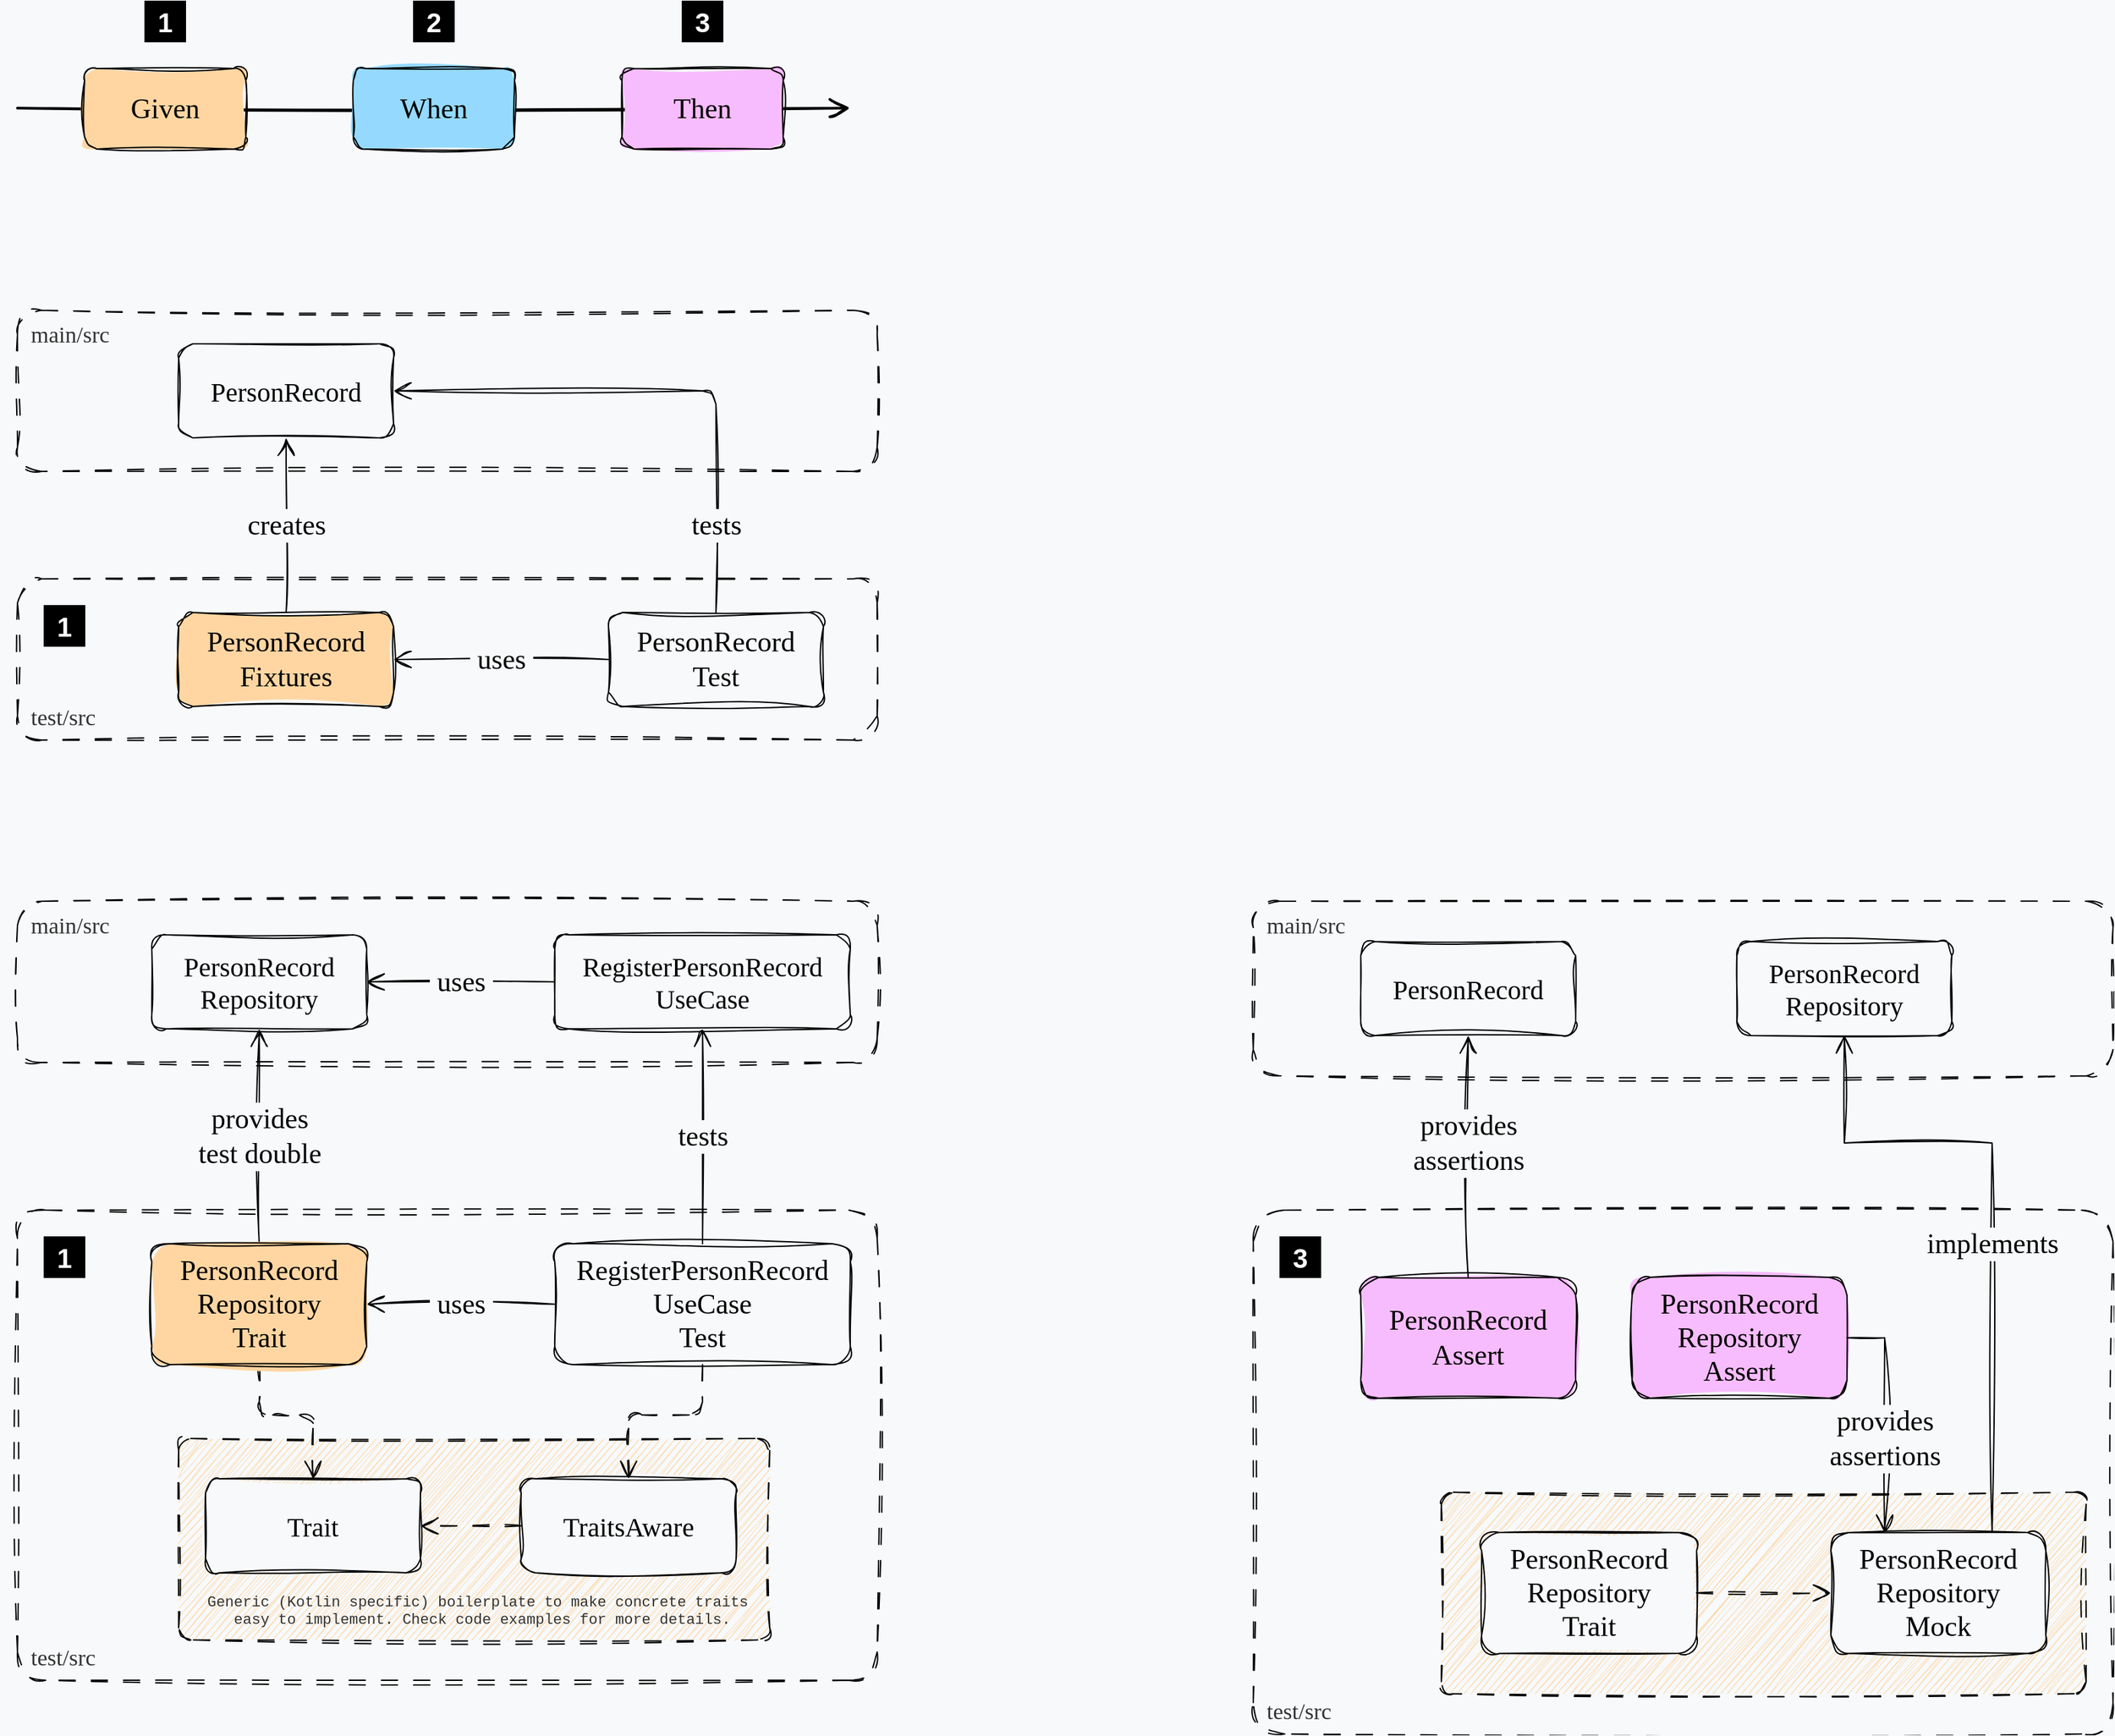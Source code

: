 <mxfile version="24.8.1">
  <diagram name="Page-1" id="N8ZbpiGRGIRZHxx_rcnO">
    <mxGraphModel dx="1434" dy="-314" grid="1" gridSize="10" guides="1" tooltips="1" connect="1" arrows="1" fold="1" page="1" pageScale="1" pageWidth="850" pageHeight="1100" background="#F7F9FB" math="0" shadow="0">
      <root>
        <mxCell id="0" />
        <mxCell id="1" parent="0" />
        <mxCell id="1Mxk7JRTgu_WLiJaFfyo-1" value="test/src" style="rounded=1;whiteSpace=wrap;html=1;sketch=1;curveFitting=1;jiggle=2;fillColor=none;fontColor=#333333;strokeColor=#000000;verticalAlign=bottom;align=left;fontFamily=Mynerve;fontSource=https%3A%2F%2Ffonts.googleapis.com%2Fcss%3Ffamily%3DMynerve;fontSize=17;spacingLeft=8;spacingBottom=4;dashed=1;dashPattern=12 12;fontStyle=0;arcSize=6;" parent="1" vertex="1">
          <mxGeometry x="960" y="2150" width="640" height="390" as="geometry" />
        </mxCell>
        <mxCell id="MhupQ-evqayAu4trgvs4-12" value="" style="rounded=1;whiteSpace=wrap;html=1;sketch=1;curveFitting=1;jiggle=2;fillColor=#FFD6A2;fontColor=#333333;strokeColor=#000000;verticalAlign=bottom;align=center;fontFamily=Courier New;fontSize=11;spacingLeft=12;spacingTop=2;dashed=1;dashPattern=12 12;fontStyle=0;spacingBottom=6;arcSize=6;" parent="1" vertex="1">
          <mxGeometry x="1100" y="2360" width="480" height="150" as="geometry" />
        </mxCell>
        <mxCell id="RQrfbhy5ZBHukZ2OIo1w-63" value="test/src" style="rounded=1;whiteSpace=wrap;html=1;sketch=1;curveFitting=1;jiggle=2;fillColor=none;fontColor=#333333;strokeColor=#000000;verticalAlign=bottom;align=left;fontFamily=Mynerve;fontSource=https%3A%2F%2Ffonts.googleapis.com%2Fcss%3Ffamily%3DMynerve;fontSize=17;spacingLeft=8;spacingBottom=4;dashed=1;dashPattern=12 12;fontStyle=0;arcSize=6;" parent="1" vertex="1">
          <mxGeometry x="40" y="2150" width="640" height="350" as="geometry" />
        </mxCell>
        <mxCell id="RQrfbhy5ZBHukZ2OIo1w-82" value="Generic (Kotlin specific) boilerplate to make concrete traits&amp;nbsp;&lt;div&gt;easy to implement.&amp;nbsp;&lt;span style=&quot;background-color: initial;&quot;&gt;Check code examples for more details.&lt;/span&gt;&lt;/div&gt;" style="rounded=1;whiteSpace=wrap;html=1;sketch=1;curveFitting=1;jiggle=2;fillColor=#FFD6A2;fontColor=#333333;strokeColor=#000000;verticalAlign=bottom;align=center;fontFamily=Courier New;fontSize=11;spacingLeft=12;spacingTop=2;dashed=1;dashPattern=12 12;fontStyle=0;spacingBottom=6;arcSize=6;" parent="1" vertex="1">
          <mxGeometry x="160" y="2320" width="440" height="150" as="geometry" />
        </mxCell>
        <mxCell id="RQrfbhy5ZBHukZ2OIo1w-78" value="&lt;div&gt;&lt;span style=&quot;background-color: initial;&quot;&gt;TraitsAware&lt;/span&gt;&lt;br&gt;&lt;/div&gt;" style="rounded=1;whiteSpace=wrap;html=1;sketch=1;curveFitting=1;jiggle=2;fillColor=#F7F9FB;strokeColor=#000000;fontFamily=Mynerve;fontSource=https%3A%2F%2Ffonts.googleapis.com%2Fcss%3Ffamily%3DMynerve;fontSize=20;fontStyle=0;fillStyle=solid;" parent="1" vertex="1">
          <mxGeometry x="415" y="2350" width="160" height="70" as="geometry" />
        </mxCell>
        <mxCell id="RQrfbhy5ZBHukZ2OIo1w-13" value="" style="endArrow=open;html=1;rounded=0;endFill=0;endSize=11;strokeWidth=2;sketch=1;curveFitting=1;jiggle=2;" parent="1" edge="1">
          <mxGeometry width="50" height="50" relative="1" as="geometry">
            <mxPoint x="40" y="1329.5" as="sourcePoint" />
            <mxPoint x="660" y="1329.5" as="targetPoint" />
          </mxGeometry>
        </mxCell>
        <mxCell id="RQrfbhy5ZBHukZ2OIo1w-2" value="Then" style="rounded=1;whiteSpace=wrap;html=1;fillColor=#F7BCFD;fontFamily=Mynerve;fontSource=https%3A%2F%2Ffonts.googleapis.com%2Fcss%3Ffamily%3DMynerve;fontSize=21;sketch=1;curveFitting=1;jiggle=2;shadow=0;fillStyle=solid;" parent="1" vertex="1">
          <mxGeometry x="490" y="1300" width="120" height="60" as="geometry" />
        </mxCell>
        <mxCell id="RQrfbhy5ZBHukZ2OIo1w-3" value="When" style="rounded=1;whiteSpace=wrap;html=1;fillColor=#95DAFE;fontFamily=Mynerve;fontSource=https%3A%2F%2Ffonts.googleapis.com%2Fcss%3Ffamily%3DMynerve;fontSize=21;sketch=1;curveFitting=1;jiggle=2;shadow=0;fillStyle=solid;" parent="1" vertex="1">
          <mxGeometry x="290" y="1300" width="120" height="60" as="geometry" />
        </mxCell>
        <mxCell id="RQrfbhy5ZBHukZ2OIo1w-4" value="Given" style="rounded=1;whiteSpace=wrap;html=1;fillColor=#FFD6A2;fontFamily=Mynerve;fontSource=https%3A%2F%2Ffonts.googleapis.com%2Fcss%3Ffamily%3DMynerve;fontSize=21;sketch=1;curveFitting=1;jiggle=2;shadow=0;fillStyle=solid;" parent="1" vertex="1">
          <mxGeometry x="90" y="1300" width="120" height="60" as="geometry" />
        </mxCell>
        <mxCell id="RQrfbhy5ZBHukZ2OIo1w-5" value="1" style="rounded=0;whiteSpace=wrap;html=1;fontStyle=1;fillColor=#000000;fontColor=#FFFFFF;fontSize=20;" parent="1" vertex="1">
          <mxGeometry x="135" y="1250" width="30" height="30" as="geometry" />
        </mxCell>
        <mxCell id="RQrfbhy5ZBHukZ2OIo1w-6" value="2" style="rounded=0;whiteSpace=wrap;html=1;fontStyle=1;fillColor=#000000;fontColor=#FFFFFF;fontSize=20;" parent="1" vertex="1">
          <mxGeometry x="335" y="1250" width="30" height="30" as="geometry" />
        </mxCell>
        <mxCell id="RQrfbhy5ZBHukZ2OIo1w-7" value="3" style="rounded=0;whiteSpace=wrap;html=1;fontStyle=1;fillColor=#000000;fontColor=#FFFFFF;fontSize=20;" parent="1" vertex="1">
          <mxGeometry x="535" y="1250" width="30" height="30" as="geometry" />
        </mxCell>
        <mxCell id="RQrfbhy5ZBHukZ2OIo1w-37" value="main/src" style="rounded=1;whiteSpace=wrap;html=1;sketch=1;curveFitting=1;jiggle=2;fillColor=none;fontColor=#333333;strokeColor=#000000;verticalAlign=top;align=left;fontFamily=Mynerve;fontSource=https%3A%2F%2Ffonts.googleapis.com%2Fcss%3Ffamily%3DMynerve;fontSize=17;spacingLeft=8;spacingTop=2;dashed=1;dashPattern=12 12;fontStyle=0" parent="1" vertex="1">
          <mxGeometry x="40" y="1480" width="640" height="120" as="geometry" />
        </mxCell>
        <mxCell id="RQrfbhy5ZBHukZ2OIo1w-38" value="test/src" style="rounded=1;whiteSpace=wrap;html=1;sketch=1;curveFitting=1;jiggle=2;fillColor=none;fontColor=#333333;strokeColor=#000000;verticalAlign=bottom;align=left;fontFamily=Mynerve;fontSource=https%3A%2F%2Ffonts.googleapis.com%2Fcss%3Ffamily%3DMynerve;fontSize=17;spacingLeft=8;spacingBottom=4;dashed=1;dashPattern=12 12;fontStyle=0" parent="1" vertex="1">
          <mxGeometry x="40" y="1680" width="640" height="120" as="geometry" />
        </mxCell>
        <mxCell id="RQrfbhy5ZBHukZ2OIo1w-40" value="PersonRecord" style="rounded=1;whiteSpace=wrap;html=1;sketch=1;curveFitting=1;jiggle=2;fillColor=none;strokeColor=#000000;fontFamily=Mynerve;fontSource=https%3A%2F%2Ffonts.googleapis.com%2Fcss%3Ffamily%3DMynerve;fontSize=20;fontStyle=0" parent="1" vertex="1">
          <mxGeometry x="160" y="1505" width="160" height="70" as="geometry" />
        </mxCell>
        <mxCell id="RQrfbhy5ZBHukZ2OIo1w-53" value="creates" style="edgeStyle=orthogonalEdgeStyle;rounded=0;orthogonalLoop=1;jettySize=auto;html=1;sketch=1;curveFitting=1;jiggle=2;fontFamily=Mynerve;fontSource=https%3A%2F%2Ffonts.googleapis.com%2Fcss%3Ffamily%3DMynerve;fontSize=21;fontStyle=0;labelBackgroundColor=#F7F9FB;endSize=11;endArrow=open;endFill=0;" parent="1" source="RQrfbhy5ZBHukZ2OIo1w-42" target="RQrfbhy5ZBHukZ2OIo1w-40" edge="1">
          <mxGeometry relative="1" as="geometry" />
        </mxCell>
        <mxCell id="RQrfbhy5ZBHukZ2OIo1w-42" value="PersonRecord&lt;div style=&quot;font-size: 21px;&quot;&gt;&lt;span style=&quot;font-size: 21px;&quot;&gt;Fixtures&lt;/span&gt;&lt;/div&gt;" style="rounded=1;whiteSpace=wrap;html=1;sketch=1;curveFitting=1;jiggle=2;fillColor=#FFD6A2;strokeColor=#000000;fontFamily=Mynerve;fontSource=https%3A%2F%2Ffonts.googleapis.com%2Fcss%3Ffamily%3DMynerve;fontSize=21;fillStyle=solid;fontStyle=0" parent="1" vertex="1">
          <mxGeometry x="160" y="1705" width="160" height="70" as="geometry" />
        </mxCell>
        <mxCell id="RQrfbhy5ZBHukZ2OIo1w-60" value="tests" style="edgeStyle=orthogonalEdgeStyle;rounded=1;orthogonalLoop=1;jettySize=auto;html=1;entryX=1;entryY=0.5;entryDx=0;entryDy=0;sketch=1;curveFitting=1;jiggle=2;fontFamily=Mynerve;fontSource=https%3A%2F%2Ffonts.googleapis.com%2Fcss%3Ffamily%3DMynerve;fontSize=21;curved=0;fontStyle=0;exitX=0.5;exitY=0;exitDx=0;exitDy=0;labelBackgroundColor=#F7F9FB;endSize=11;endArrow=open;endFill=0;" parent="1" source="RQrfbhy5ZBHukZ2OIo1w-46" target="RQrfbhy5ZBHukZ2OIo1w-40" edge="1">
          <mxGeometry x="-0.679" relative="1" as="geometry">
            <mxPoint as="offset" />
          </mxGeometry>
        </mxCell>
        <mxCell id="RQrfbhy5ZBHukZ2OIo1w-61" value="&amp;nbsp;uses&amp;nbsp;" style="edgeStyle=orthogonalEdgeStyle;rounded=0;orthogonalLoop=1;jettySize=auto;html=1;entryX=1;entryY=0.5;entryDx=0;entryDy=0;sketch=1;curveFitting=1;jiggle=2;fontSize=21;fontFamily=Mynerve;fontSource=https%3A%2F%2Ffonts.googleapis.com%2Fcss%3Ffamily%3DMynerve;labelBackgroundColor=#F7F9FB;endSize=11;endArrow=open;endFill=0;" parent="1" source="RQrfbhy5ZBHukZ2OIo1w-46" target="RQrfbhy5ZBHukZ2OIo1w-42" edge="1">
          <mxGeometry relative="1" as="geometry" />
        </mxCell>
        <mxCell id="RQrfbhy5ZBHukZ2OIo1w-46" value="PersonRecord&lt;div style=&quot;font-size: 21px;&quot;&gt;&lt;span style=&quot;font-size: 21px;&quot;&gt;Test&lt;/span&gt;&lt;/div&gt;" style="rounded=1;whiteSpace=wrap;html=1;sketch=1;curveFitting=1;jiggle=2;fillColor=none;strokeColor=#000000;fontFamily=Mynerve;fontSource=https%3A%2F%2Ffonts.googleapis.com%2Fcss%3Ffamily%3DMynerve;fontSize=21;fontStyle=0" parent="1" vertex="1">
          <mxGeometry x="480" y="1705" width="160" height="70" as="geometry" />
        </mxCell>
        <mxCell id="RQrfbhy5ZBHukZ2OIo1w-50" value="1" style="rounded=0;whiteSpace=wrap;html=1;fontStyle=1;fillColor=#000000;fontColor=#FFFFFF;fontSize=20;" parent="1" vertex="1">
          <mxGeometry x="60" y="1700" width="30" height="30" as="geometry" />
        </mxCell>
        <mxCell id="RQrfbhy5ZBHukZ2OIo1w-62" value="main/src" style="rounded=1;whiteSpace=wrap;html=1;sketch=1;curveFitting=1;jiggle=2;fillColor=none;fontColor=#333333;strokeColor=#000000;verticalAlign=top;align=left;fontFamily=Mynerve;fontSource=https%3A%2F%2Ffonts.googleapis.com%2Fcss%3Ffamily%3DMynerve;fontSize=17;spacingLeft=8;spacingTop=2;dashed=1;dashPattern=12 12;fontStyle=0" parent="1" vertex="1">
          <mxGeometry x="40" y="1920" width="640" height="120" as="geometry" />
        </mxCell>
        <mxCell id="RQrfbhy5ZBHukZ2OIo1w-64" value="PersonRecord&lt;div&gt;Repository&lt;/div&gt;" style="rounded=1;whiteSpace=wrap;html=1;sketch=1;curveFitting=1;jiggle=2;fillColor=none;strokeColor=#000000;fontFamily=Mynerve;fontSource=https%3A%2F%2Ffonts.googleapis.com%2Fcss%3Ffamily%3DMynerve;fontSize=20;fontStyle=0" parent="1" vertex="1">
          <mxGeometry x="140" y="1945" width="160" height="70" as="geometry" />
        </mxCell>
        <mxCell id="RQrfbhy5ZBHukZ2OIo1w-75" value="provides&lt;div style=&quot;font-size: 21px;&quot;&gt;test double&lt;/div&gt;" style="edgeStyle=orthogonalEdgeStyle;rounded=0;orthogonalLoop=1;jettySize=auto;html=1;sketch=1;curveFitting=1;jiggle=2;fontFamily=Mynerve;fontSource=https%3A%2F%2Ffonts.googleapis.com%2Fcss%3Ffamily%3DMynerve;fontSize=21;labelBackgroundColor=#F7F9FB;endArrow=open;endFill=0;endSize=11;" parent="1" source="RQrfbhy5ZBHukZ2OIo1w-66" target="RQrfbhy5ZBHukZ2OIo1w-64" edge="1">
          <mxGeometry relative="1" as="geometry" />
        </mxCell>
        <mxCell id="RQrfbhy5ZBHukZ2OIo1w-79" style="edgeStyle=orthogonalEdgeStyle;rounded=1;orthogonalLoop=1;jettySize=auto;html=1;entryX=0.5;entryY=0;entryDx=0;entryDy=0;sketch=1;curveFitting=1;jiggle=2;dashed=1;dashPattern=12 12;exitX=0.5;exitY=1;exitDx=0;exitDy=0;curved=0;endArrow=open;endFill=0;endSize=11;" parent="1" source="RQrfbhy5ZBHukZ2OIo1w-66" target="RQrfbhy5ZBHukZ2OIo1w-77" edge="1">
          <mxGeometry relative="1" as="geometry" />
        </mxCell>
        <mxCell id="RQrfbhy5ZBHukZ2OIo1w-66" value="PersonRecord&lt;div style=&quot;font-size: 21px;&quot;&gt;Repository&lt;/div&gt;&lt;div style=&quot;font-size: 21px;&quot;&gt;Trait&lt;/div&gt;" style="rounded=1;whiteSpace=wrap;html=1;sketch=1;curveFitting=1;jiggle=2;fillColor=#FFD6A2;strokeColor=#000000;fontFamily=Mynerve;fontSource=https%3A%2F%2Ffonts.googleapis.com%2Fcss%3Ffamily%3DMynerve;fontSize=21;fillStyle=solid;fontStyle=0" parent="1" vertex="1">
          <mxGeometry x="140" y="2175" width="160" height="90" as="geometry" />
        </mxCell>
        <mxCell id="RQrfbhy5ZBHukZ2OIo1w-74" value="tests" style="edgeStyle=orthogonalEdgeStyle;rounded=0;orthogonalLoop=1;jettySize=auto;html=1;entryX=0.5;entryY=1;entryDx=0;entryDy=0;sketch=1;curveFitting=1;jiggle=2;fontFamily=Mynerve;fontSource=https%3A%2F%2Ffonts.googleapis.com%2Fcss%3Ffamily%3DMynerve;fontSize=21;labelBackgroundColor=#F7F9FB;endArrow=open;endFill=0;endSize=11;" parent="1" source="RQrfbhy5ZBHukZ2OIo1w-69" target="RQrfbhy5ZBHukZ2OIo1w-71" edge="1">
          <mxGeometry relative="1" as="geometry" />
        </mxCell>
        <mxCell id="RQrfbhy5ZBHukZ2OIo1w-76" value="&amp;nbsp;uses&amp;nbsp;" style="edgeStyle=orthogonalEdgeStyle;rounded=0;orthogonalLoop=1;jettySize=auto;html=1;entryX=1;entryY=0.5;entryDx=0;entryDy=0;sketch=1;curveFitting=1;jiggle=2;fontSize=21;fontFamily=Mynerve;fontSource=https%3A%2F%2Ffonts.googleapis.com%2Fcss%3Ffamily%3DMynerve;labelBackgroundColor=#F7F9FB;endArrow=open;endFill=0;endSize=11;" parent="1" source="RQrfbhy5ZBHukZ2OIo1w-69" target="RQrfbhy5ZBHukZ2OIo1w-66" edge="1">
          <mxGeometry relative="1" as="geometry" />
        </mxCell>
        <mxCell id="RQrfbhy5ZBHukZ2OIo1w-81" style="edgeStyle=orthogonalEdgeStyle;rounded=1;orthogonalLoop=1;jettySize=auto;html=1;entryX=0.5;entryY=0;entryDx=0;entryDy=0;sketch=1;curveFitting=1;jiggle=2;curved=0;exitX=0.5;exitY=1;exitDx=0;exitDy=0;dashed=1;dashPattern=12 12;endArrow=open;endFill=0;endSize=11;" parent="1" source="RQrfbhy5ZBHukZ2OIo1w-69" target="RQrfbhy5ZBHukZ2OIo1w-78" edge="1">
          <mxGeometry relative="1" as="geometry" />
        </mxCell>
        <mxCell id="RQrfbhy5ZBHukZ2OIo1w-69" value="RegisterPersonRecord&lt;div&gt;UseCase&lt;/div&gt;&lt;div&gt;Test&lt;/div&gt;" style="rounded=1;whiteSpace=wrap;html=1;sketch=1;curveFitting=1;jiggle=2;fillColor=none;strokeColor=#000000;fontFamily=Mynerve;fontSource=https%3A%2F%2Ffonts.googleapis.com%2Fcss%3Ffamily%3DMynerve;fontSize=21;fontStyle=0" parent="1" vertex="1">
          <mxGeometry x="440" y="2175" width="220" height="90" as="geometry" />
        </mxCell>
        <mxCell id="RQrfbhy5ZBHukZ2OIo1w-70" value="1" style="rounded=0;whiteSpace=wrap;html=1;fontStyle=1;fillColor=#000000;fontColor=#FFFFFF;fontSize=20;" parent="1" vertex="1">
          <mxGeometry x="60" y="2170" width="30" height="30" as="geometry" />
        </mxCell>
        <mxCell id="RQrfbhy5ZBHukZ2OIo1w-73" value="&amp;nbsp;uses&amp;nbsp;" style="edgeStyle=orthogonalEdgeStyle;rounded=0;orthogonalLoop=1;jettySize=auto;html=1;sketch=1;curveFitting=1;jiggle=2;fontSize=21;fontFamily=Mynerve;fontSource=https%3A%2F%2Ffonts.googleapis.com%2Fcss%3Ffamily%3DMynerve;labelBackgroundColor=#F7F9FB;endArrow=open;endFill=0;endSize=11;" parent="1" source="RQrfbhy5ZBHukZ2OIo1w-71" target="RQrfbhy5ZBHukZ2OIo1w-64" edge="1">
          <mxGeometry relative="1" as="geometry" />
        </mxCell>
        <mxCell id="RQrfbhy5ZBHukZ2OIo1w-71" value="RegisterPersonRecord&lt;div&gt;UseCase&lt;/div&gt;" style="rounded=1;whiteSpace=wrap;html=1;sketch=1;curveFitting=1;jiggle=2;fillColor=none;strokeColor=#000000;fontFamily=Mynerve;fontSource=https%3A%2F%2Ffonts.googleapis.com%2Fcss%3Ffamily%3DMynerve;fontSize=20;fontStyle=0" parent="1" vertex="1">
          <mxGeometry x="440" y="1945" width="220" height="70" as="geometry" />
        </mxCell>
        <mxCell id="RQrfbhy5ZBHukZ2OIo1w-77" value="Trait" style="rounded=1;whiteSpace=wrap;html=1;sketch=1;curveFitting=1;jiggle=2;fillColor=#F7F9FB;strokeColor=#000000;fontFamily=Mynerve;fontSource=https%3A%2F%2Ffonts.googleapis.com%2Fcss%3Ffamily%3DMynerve;fontSize=20;fontStyle=0;fillStyle=solid;" parent="1" vertex="1">
          <mxGeometry x="180" y="2350" width="160" height="70" as="geometry" />
        </mxCell>
        <mxCell id="RQrfbhy5ZBHukZ2OIo1w-80" style="edgeStyle=orthogonalEdgeStyle;rounded=0;orthogonalLoop=1;jettySize=auto;html=1;entryX=1;entryY=0.5;entryDx=0;entryDy=0;sketch=1;curveFitting=1;jiggle=2;dashed=1;dashPattern=12 12;endArrow=open;endFill=0;endSize=11;" parent="1" source="RQrfbhy5ZBHukZ2OIo1w-78" target="RQrfbhy5ZBHukZ2OIo1w-77" edge="1">
          <mxGeometry relative="1" as="geometry" />
        </mxCell>
        <mxCell id="1Mxk7JRTgu_WLiJaFfyo-4" value="main/src" style="rounded=1;whiteSpace=wrap;html=1;sketch=1;curveFitting=1;jiggle=2;fillColor=none;fontColor=#333333;strokeColor=#000000;verticalAlign=top;align=left;fontFamily=Mynerve;fontSource=https%3A%2F%2Ffonts.googleapis.com%2Fcss%3Ffamily%3DMynerve;fontSize=17;spacingLeft=8;spacingTop=2;dashed=1;dashPattern=12 12;fontStyle=0" parent="1" vertex="1">
          <mxGeometry x="960" y="1920" width="640" height="130" as="geometry" />
        </mxCell>
        <mxCell id="1Mxk7JRTgu_WLiJaFfyo-5" value="PersonRecord&lt;div&gt;Repository&lt;/div&gt;" style="rounded=1;whiteSpace=wrap;html=1;sketch=1;curveFitting=1;jiggle=2;fillColor=none;strokeColor=#000000;fontFamily=Mynerve;fontSource=https%3A%2F%2Ffonts.googleapis.com%2Fcss%3Ffamily%3DMynerve;fontSize=20;fontStyle=0" parent="1" vertex="1">
          <mxGeometry x="1320" y="1950" width="160" height="70" as="geometry" />
        </mxCell>
        <mxCell id="1Mxk7JRTgu_WLiJaFfyo-6" value="&amp;nbsp;implements&amp;nbsp;" style="edgeStyle=orthogonalEdgeStyle;rounded=0;orthogonalLoop=1;jettySize=auto;html=1;sketch=1;curveFitting=1;jiggle=2;fontFamily=Mynerve;fontSource=https%3A%2F%2Ffonts.googleapis.com%2Fcss%3Ffamily%3DMynerve;fontSize=21;labelBackgroundColor=#F7F9FB;endArrow=open;endFill=0;endSize=11;entryX=0.5;entryY=1;entryDx=0;entryDy=0;exitX=0.75;exitY=0;exitDx=0;exitDy=0;" parent="1" source="1Mxk7JRTgu_WLiJaFfyo-8" target="1Mxk7JRTgu_WLiJaFfyo-5" edge="1">
          <mxGeometry x="-0.102" relative="1" as="geometry">
            <Array as="points">
              <mxPoint x="1510" y="2100" />
              <mxPoint x="1400" y="2100" />
            </Array>
            <mxPoint as="offset" />
          </mxGeometry>
        </mxCell>
        <mxCell id="1Mxk7JRTgu_WLiJaFfyo-8" value="PersonRecord&lt;div&gt;Repository&lt;/div&gt;&lt;div&gt;Mock&lt;/div&gt;" style="rounded=1;whiteSpace=wrap;html=1;sketch=1;curveFitting=1;jiggle=2;fillColor=#F7F9FB;strokeColor=#000000;fontFamily=Mynerve;fontSource=https%3A%2F%2Ffonts.googleapis.com%2Fcss%3Ffamily%3DMynerve;fontSize=21;fillStyle=solid;fontStyle=0" parent="1" vertex="1">
          <mxGeometry x="1390" y="2390" width="160" height="90" as="geometry" />
        </mxCell>
        <mxCell id="1Mxk7JRTgu_WLiJaFfyo-13" value="3" style="rounded=0;whiteSpace=wrap;html=1;fontStyle=1;fillColor=#000000;fontColor=#FFFFFF;fontSize=20;" parent="1" vertex="1">
          <mxGeometry x="980" y="2170" width="30" height="30" as="geometry" />
        </mxCell>
        <mxCell id="1Mxk7JRTgu_WLiJaFfyo-18" value="PersonRecord&lt;div&gt;Repository&lt;/div&gt;&lt;div&gt;Assert&lt;/div&gt;" style="rounded=1;whiteSpace=wrap;html=1;sketch=1;curveFitting=1;jiggle=2;fillColor=#F7BCFD;strokeColor=#000000;fontFamily=Mynerve;fontSource=https%3A%2F%2Ffonts.googleapis.com%2Fcss%3Ffamily%3DMynerve;fontSize=21;fillStyle=solid;fontStyle=0" parent="1" vertex="1">
          <mxGeometry x="1242" y="2200" width="160" height="90" as="geometry" />
        </mxCell>
        <mxCell id="1Mxk7JRTgu_WLiJaFfyo-20" value="provides&lt;div&gt;assertions&lt;/div&gt;" style="edgeStyle=orthogonalEdgeStyle;rounded=0;orthogonalLoop=1;jettySize=auto;html=1;entryX=0.25;entryY=0;entryDx=0;entryDy=0;sketch=1;curveFitting=1;jiggle=2;fontSize=21;fontFamily=Mynerve;fontSource=https%3A%2F%2Ffonts.googleapis.com%2Fcss%3Ffamily%3DMynerve;labelBackgroundColor=#F7F9FB;exitX=1;exitY=0.5;exitDx=0;exitDy=0;endArrow=open;endFill=0;endSize=11;" parent="1" source="1Mxk7JRTgu_WLiJaFfyo-18" target="1Mxk7JRTgu_WLiJaFfyo-8" edge="1">
          <mxGeometry x="0.191" relative="1" as="geometry">
            <mxPoint x="1380" y="2240" as="sourcePoint" />
            <mxPoint x="1240" y="2240" as="targetPoint" />
            <mxPoint as="offset" />
          </mxGeometry>
        </mxCell>
        <mxCell id="MhupQ-evqayAu4trgvs4-1" value="PersonRecord" style="rounded=1;whiteSpace=wrap;html=1;sketch=1;curveFitting=1;jiggle=2;fillColor=none;strokeColor=#000000;fontFamily=Mynerve;fontSource=https%3A%2F%2Ffonts.googleapis.com%2Fcss%3Ffamily%3DMynerve;fontSize=20;fontStyle=0" parent="1" vertex="1">
          <mxGeometry x="1040" y="1950" width="160" height="70" as="geometry" />
        </mxCell>
        <mxCell id="MhupQ-evqayAu4trgvs4-2" value="PersonRecord&lt;div&gt;&lt;span style=&quot;background-color: initial;&quot;&gt;Assert&lt;/span&gt;&lt;/div&gt;" style="rounded=1;whiteSpace=wrap;html=1;sketch=1;curveFitting=1;jiggle=2;fillColor=#F7BCFD;strokeColor=#000000;fontFamily=Mynerve;fontSource=https%3A%2F%2Ffonts.googleapis.com%2Fcss%3Ffamily%3DMynerve;fontSize=21;fillStyle=solid;fontStyle=0" parent="1" vertex="1">
          <mxGeometry x="1040" y="2200" width="160" height="90" as="geometry" />
        </mxCell>
        <mxCell id="MhupQ-evqayAu4trgvs4-3" value="provides&lt;div&gt;assertions&lt;/div&gt;" style="edgeStyle=orthogonalEdgeStyle;rounded=0;orthogonalLoop=1;jettySize=auto;html=1;entryX=0.5;entryY=1;entryDx=0;entryDy=0;sketch=1;curveFitting=1;jiggle=2;fontSize=21;fontFamily=Mynerve;fontSource=https%3A%2F%2Ffonts.googleapis.com%2Fcss%3Ffamily%3DMynerve;labelBackgroundColor=#F7F9FB;exitX=0.5;exitY=0;exitDx=0;exitDy=0;endArrow=open;endFill=0;endSize=11;" parent="1" source="MhupQ-evqayAu4trgvs4-2" target="MhupQ-evqayAu4trgvs4-1" edge="1">
          <mxGeometry x="0.111" relative="1" as="geometry">
            <mxPoint x="1159.5" y="2305" as="sourcePoint" />
            <mxPoint x="1159.5" y="2200" as="targetPoint" />
            <mxPoint as="offset" />
          </mxGeometry>
        </mxCell>
        <mxCell id="MhupQ-evqayAu4trgvs4-11" style="edgeStyle=orthogonalEdgeStyle;rounded=0;orthogonalLoop=1;jettySize=auto;html=1;entryX=0;entryY=0.5;entryDx=0;entryDy=0;sketch=1;curveFitting=1;jiggle=2;endArrow=open;endFill=0;dashed=1;dashPattern=12 12;endSize=11;" parent="1" source="MhupQ-evqayAu4trgvs4-5" target="1Mxk7JRTgu_WLiJaFfyo-8" edge="1">
          <mxGeometry relative="1" as="geometry" />
        </mxCell>
        <mxCell id="MhupQ-evqayAu4trgvs4-5" value="PersonRecord&lt;div style=&quot;font-size: 21px;&quot;&gt;Repository&lt;/div&gt;&lt;div style=&quot;font-size: 21px;&quot;&gt;Trait&lt;/div&gt;" style="rounded=1;whiteSpace=wrap;html=1;sketch=1;curveFitting=1;jiggle=2;fillColor=#F7F9FB;strokeColor=#000000;fontFamily=Mynerve;fontSource=https%3A%2F%2Ffonts.googleapis.com%2Fcss%3Ffamily%3DMynerve;fontSize=21;fillStyle=solid;fontStyle=0" parent="1" vertex="1">
          <mxGeometry x="1130" y="2390" width="160" height="90" as="geometry" />
        </mxCell>
      </root>
    </mxGraphModel>
  </diagram>
</mxfile>
